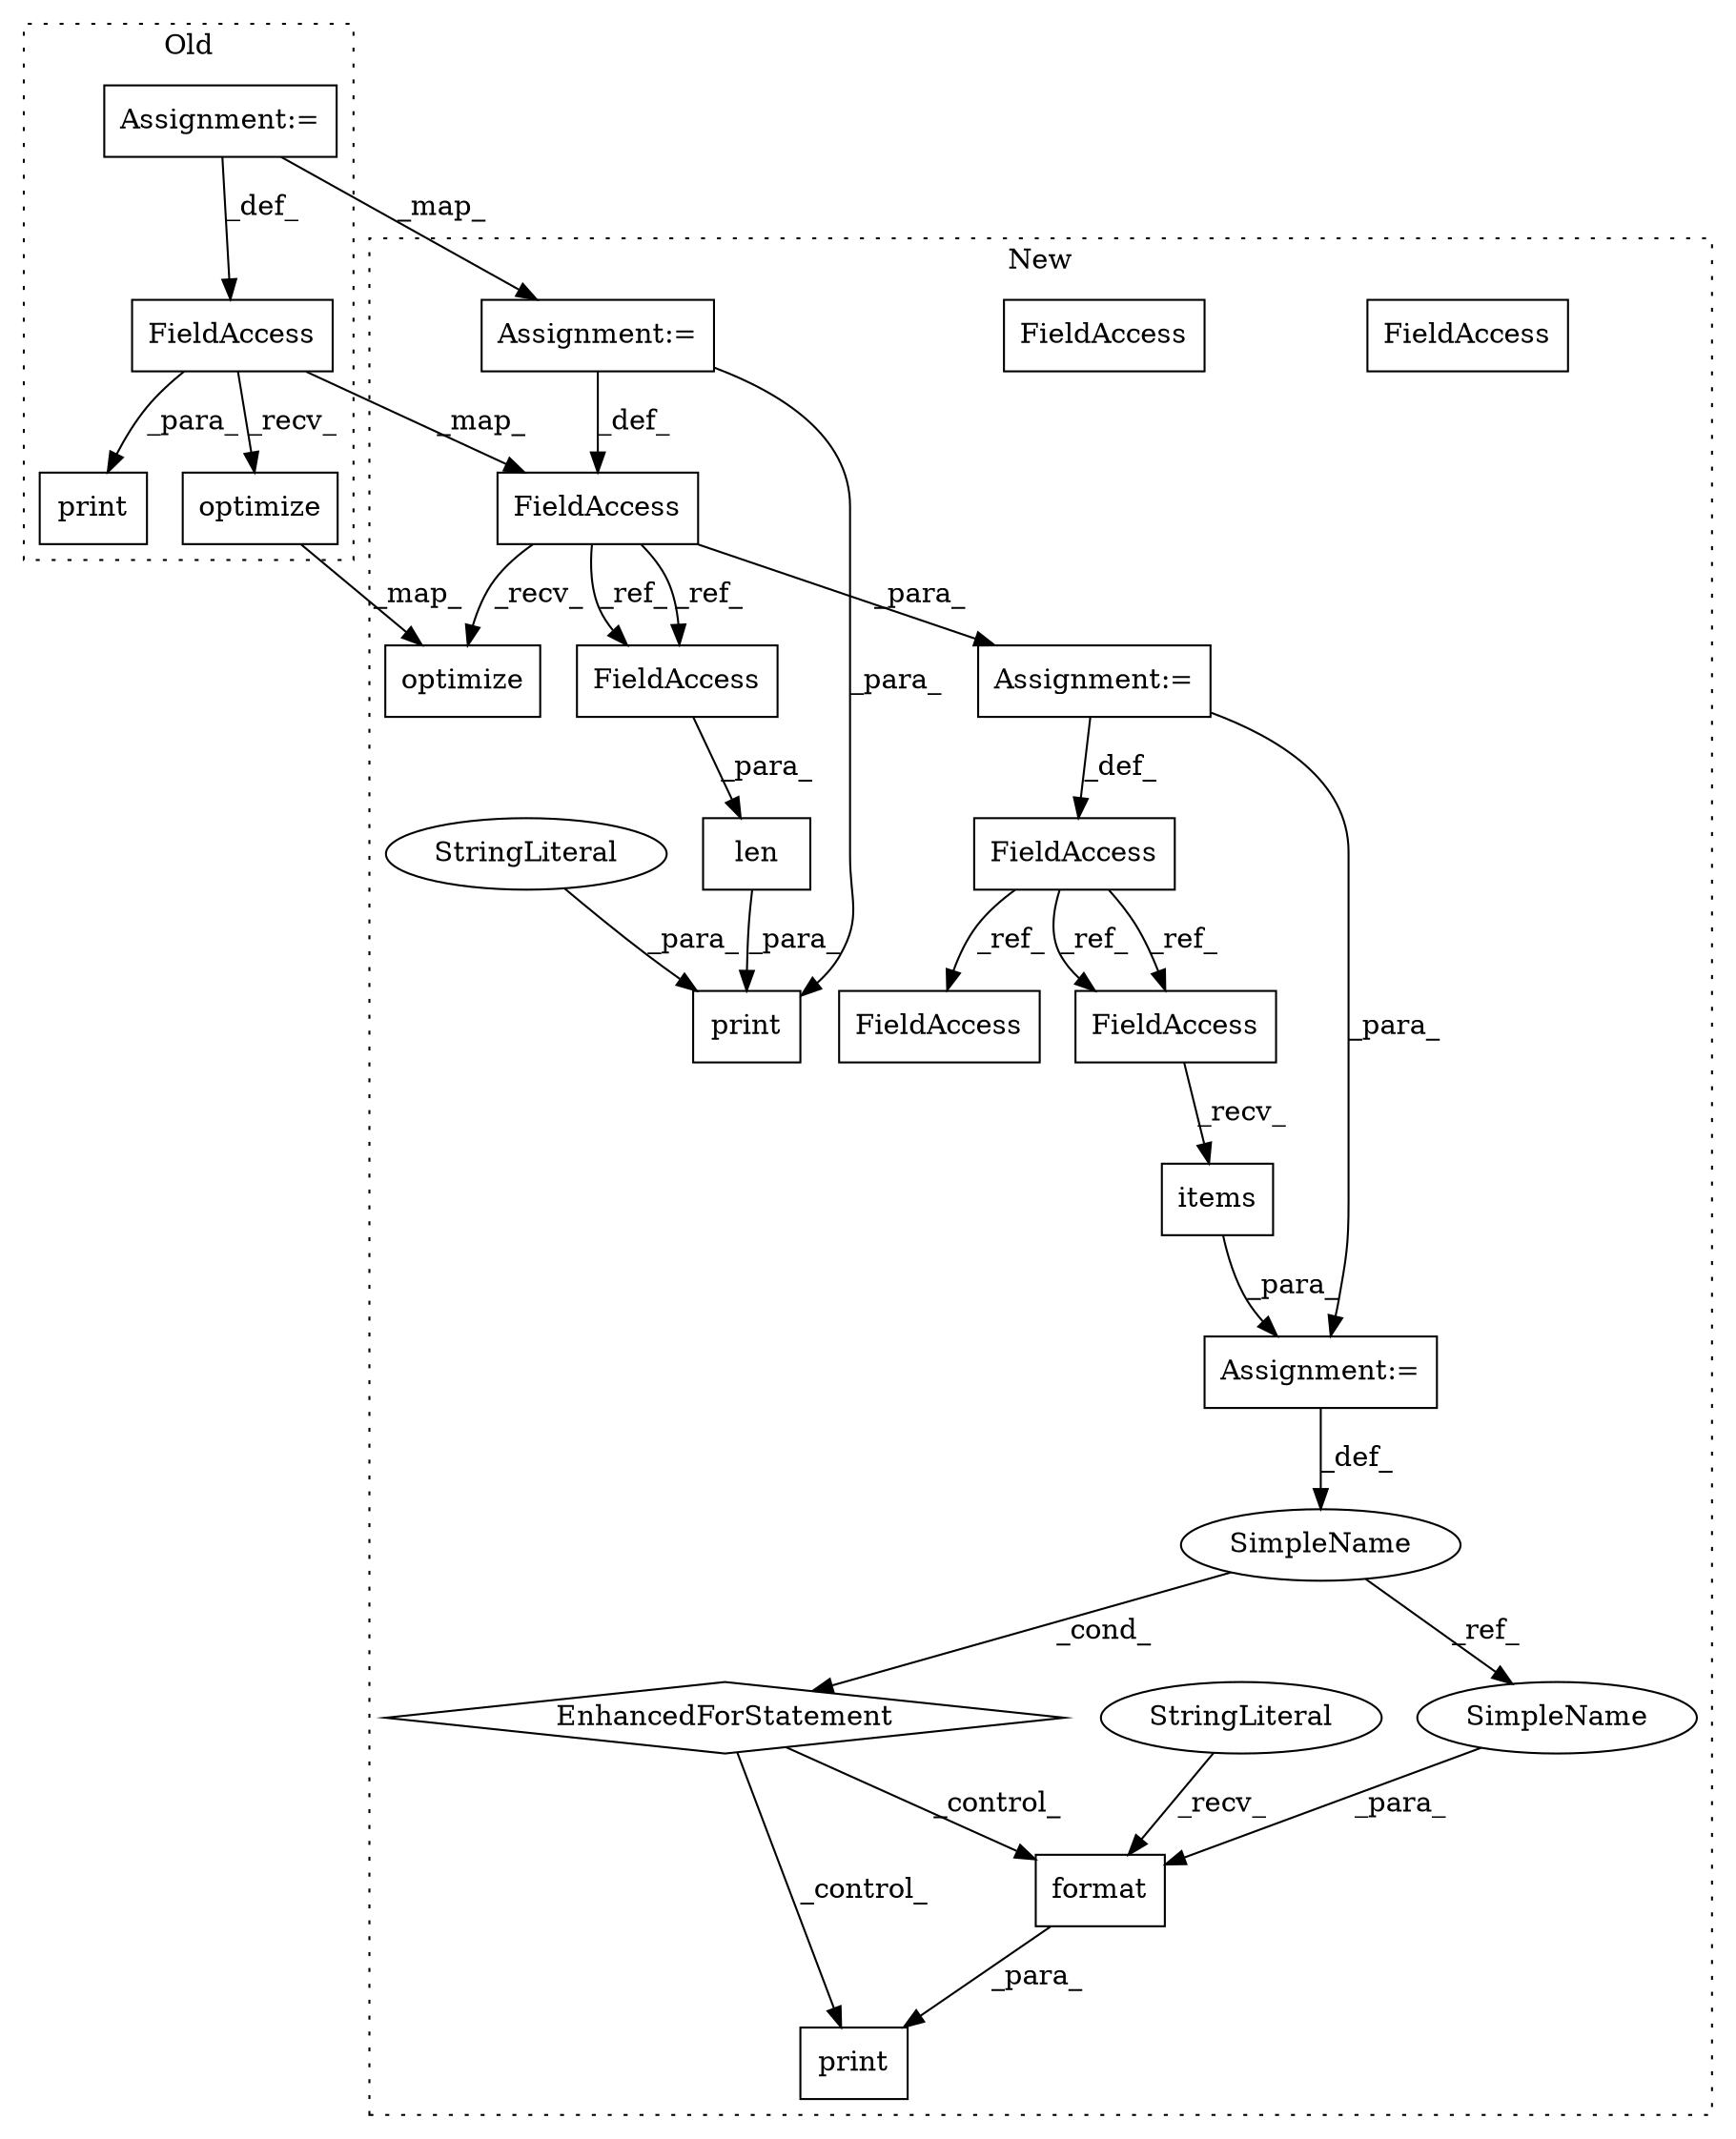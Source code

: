 digraph G {
subgraph cluster0 {
1 [label="print" a="32" s="1352,1374" l="6,1" shape="box"];
14 [label="FieldAccess" a="22" s="1270" l="5" shape="box"];
18 [label="Assignment:=" a="7" s="1275" l="1" shape="box"];
21 [label="optimize" a="32" s="1321,1343" l="9,1" shape="box"];
label = "Old";
style="dotted";
}
subgraph cluster1 {
2 [label="items" a="32" s="1678" l="7" shape="box"];
3 [label="Assignment:=" a="7" s="1576,1685" l="77,2" shape="box"];
4 [label="EnhancedForStatement" a="70" s="1576,1685" l="77,2" shape="diamond"];
5 [label="print" a="32" s="1699,1735" l="6,1" shape="box"];
6 [label="SimpleName" a="42" s="1657" l="5" shape="ellipse"];
7 [label="format" a="32" s="1718,1734" l="7,1" shape="box"];
8 [label="StringLiteral" a="45" s="1705" l="12" shape="ellipse"];
9 [label="FieldAccess" a="22" s="1475" l="5" shape="box"];
10 [label="FieldAccess" a="22" s="1525" l="5" shape="box"];
11 [label="FieldAccess" a="22" s="1665" l="5" shape="box"];
12 [label="Assignment:=" a="7" s="1480" l="1" shape="box"];
13 [label="FieldAccess" a="22" s="1200" l="5" shape="box"];
15 [label="len" a="32" s="1417,1433" l="4,1" shape="box"];
16 [label="print" a="32" s="1381,1434" l="6,1" shape="box"];
17 [label="FieldAccess" a="22" s="1421" l="5" shape="box"];
19 [label="Assignment:=" a="7" s="1205" l="1" shape="box"];
20 [label="optimize" a="32" s="1348,1370" l="9,1" shape="box"];
22 [label="StringLiteral" a="45" s="1387" l="29" shape="ellipse"];
23 [label="FieldAccess" a="22" s="1665" l="5" shape="box"];
24 [label="SimpleName" a="42" s="1729" l="5" shape="ellipse"];
25 [label="FieldAccess" a="22" s="1421" l="5" shape="box"];
label = "New";
style="dotted";
}
2 -> 3 [label="_para_"];
3 -> 6 [label="_def_"];
4 -> 5 [label="_control_"];
4 -> 7 [label="_control_"];
6 -> 24 [label="_ref_"];
6 -> 4 [label="_cond_"];
7 -> 5 [label="_para_"];
8 -> 7 [label="_recv_"];
9 -> 23 [label="_ref_"];
9 -> 10 [label="_ref_"];
9 -> 23 [label="_ref_"];
12 -> 3 [label="_para_"];
12 -> 9 [label="_def_"];
13 -> 12 [label="_para_"];
13 -> 25 [label="_ref_"];
13 -> 25 [label="_ref_"];
13 -> 20 [label="_recv_"];
14 -> 1 [label="_para_"];
14 -> 13 [label="_map_"];
14 -> 21 [label="_recv_"];
15 -> 16 [label="_para_"];
18 -> 19 [label="_map_"];
18 -> 14 [label="_def_"];
19 -> 16 [label="_para_"];
19 -> 13 [label="_def_"];
21 -> 20 [label="_map_"];
22 -> 16 [label="_para_"];
23 -> 2 [label="_recv_"];
24 -> 7 [label="_para_"];
25 -> 15 [label="_para_"];
}